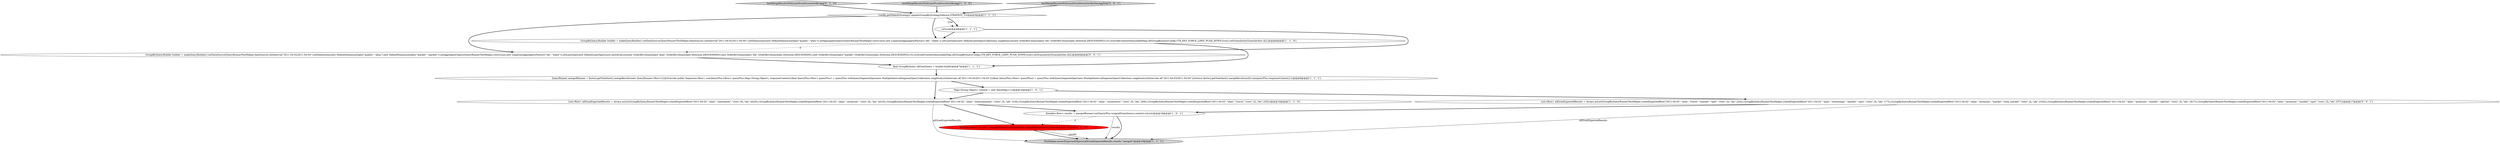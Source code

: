 digraph {
3 [style = filled, label = "final GroupByQuery allGranQuery = builder.build()@@@7@@@['1', '1', '1']", fillcolor = white, shape = ellipse image = "AAA0AAABBB1BBB"];
7 [style = filled, label = "List<Row> allGranExpectedResults = Arrays.asList(GroupByQueryRunnerTestHelper.createExpectedRow(\"2011-04-02\",\"alias\",\"mezzanine\",\"rows\",6L,\"idx\",4420L),GroupByQueryRunnerTestHelper.createExpectedRow(\"2011-04-02\",\"alias\",\"premium\",\"rows\",6L,\"idx\",4416L),GroupByQueryRunnerTestHelper.createExpectedRow(\"2011-04-02\",\"alias\",\"entertainment\",\"rows\",2L,\"idx\",319L),GroupByQueryRunnerTestHelper.createExpectedRow(\"2011-04-02\",\"alias\",\"automotive\",\"rows\",2L,\"idx\",269L),GroupByQueryRunnerTestHelper.createExpectedRow(\"2011-04-02\",\"alias\",\"travel\",\"rows\",2L,\"idx\",243L))@@@16@@@['1', '1', '0']", fillcolor = white, shape = ellipse image = "AAA0AAABBB1BBB"];
6 [style = filled, label = "!config.getDefaultStrategy().equals(GroupByStrategySelector.STRATEGY_V2)@@@3@@@['1', '1', '1']", fillcolor = white, shape = diamond image = "AAA0AAABBB1BBB"];
1 [style = filled, label = "Map<String,Object> context = new HashMap<>()@@@16@@@['1', '0', '1']", fillcolor = white, shape = ellipse image = "AAA0AAABBB1BBB"];
8 [style = filled, label = "return@@@4@@@['1', '1', '1']", fillcolor = white, shape = ellipse image = "AAA0AAABBB1BBB"];
10 [style = filled, label = "testMergeResultsWithLimitPushDownSortByAgg['0', '1', '0']", fillcolor = lightgray, shape = diamond image = "AAA0AAABBB2BBB"];
12 [style = filled, label = "GroupByQuery.Builder builder = makeQueryBuilder().setDataSource(QueryRunnerTestHelper.dataSource).setInterval(\"2011-04-02/2011-04-04\").setDimensions(new DefaultDimensionSpec(\"quality\",\"alias\"),new DefaultDimensionSpec(\"market\",\"market\")).setAggregatorSpecs(QueryRunnerTestHelper.rowsCount,new LongSumAggregatorFactory(\"idx\",\"index\")).setLimitSpec(new DefaultLimitSpec(Lists.newArrayList(new OrderByColumnSpec(\"alias\",OrderByColumnSpec.Direction.DESCENDING),new OrderByColumnSpec(\"idx\",OrderByColumnSpec.Direction.DESCENDING),new OrderByColumnSpec(\"market\",OrderByColumnSpec.Direction.DESCENDING)),5)).overrideContext(ImmutableMap.of(GroupByQueryConfig.CTX_KEY_FORCE_LIMIT_PUSH_DOWN,true)).setGranularity(Granularities.ALL)@@@6@@@['0', '0', '1']", fillcolor = white, shape = ellipse image = "AAA0AAABBB3BBB"];
14 [style = filled, label = "List<Row> allGranExpectedResults = Arrays.asList(GroupByQueryRunnerTestHelper.createExpectedRow(\"2011-04-02\",\"alias\",\"travel\",\"market\",\"spot\",\"rows\",2L,\"idx\",243L),GroupByQueryRunnerTestHelper.createExpectedRow(\"2011-04-02\",\"alias\",\"technology\",\"market\",\"spot\",\"rows\",2L,\"idx\",177L),GroupByQueryRunnerTestHelper.createExpectedRow(\"2011-04-02\",\"alias\",\"premium\",\"market\",\"total_market\",\"rows\",2L,\"idx\",2342L),GroupByQueryRunnerTestHelper.createExpectedRow(\"2011-04-02\",\"alias\",\"premium\",\"market\",\"upfront\",\"rows\",2L,\"idx\",1817L),GroupByQueryRunnerTestHelper.createExpectedRow(\"2011-04-02\",\"alias\",\"premium\",\"market\",\"spot\",\"rows\",2L,\"idx\",257L))@@@17@@@['0', '0', '1']", fillcolor = white, shape = ellipse image = "AAA0AAABBB3BBB"];
9 [style = filled, label = "testMergeResultsWithLimitPushDownSortByAgg['1', '0', '0']", fillcolor = lightgray, shape = diamond image = "AAA0AAABBB1BBB"];
0 [style = filled, label = "Iterable<Row> results = mergedRunner.run(QueryPlus.wrap(allGranQuery),context).toList()@@@18@@@['1', '0', '1']", fillcolor = white, shape = ellipse image = "AAA0AAABBB1BBB"];
5 [style = filled, label = "TestHelper.assertExpectedObjects(allGranExpectedResults,results,\"merged\")@@@19@@@['1', '1', '1']", fillcolor = lightgray, shape = ellipse image = "AAA0AAABBB1BBB"];
4 [style = filled, label = "QueryRunner mergedRunner = factory.getToolchest().mergeResults(new QueryRunner<Row>(){@Override public Sequence<Row> run(QueryPlus<Row> queryPlus,Map<String,Object> responseContext){final QueryPlus<Row> queryPlus1 = queryPlus.withQuerySegmentSpec(new MultipleIntervalSegmentSpec(Collections.singletonList(Intervals.of(\"2011-04-02/2011-04-03\"))))final QueryPlus<Row> queryPlus2 = queryPlus.withQuerySegmentSpec(new MultipleIntervalSegmentSpec(Collections.singletonList(Intervals.of(\"2011-04-03/2011-04-04\"))))return factory.getToolchest().mergeResults(null).run(queryPlus,responseContext)}})@@@8@@@['1', '1', '1']", fillcolor = white, shape = ellipse image = "AAA0AAABBB1BBB"];
2 [style = filled, label = "GroupByQuery.Builder builder = makeQueryBuilder().setDataSource(QueryRunnerTestHelper.dataSource).setInterval(\"2011-04-02/2011-04-04\").setDimensions(new DefaultDimensionSpec(\"quality\",\"alias\")).setAggregatorSpecs(QueryRunnerTestHelper.rowsCount,new LongSumAggregatorFactory(\"idx\",\"index\")).setLimitSpec(new DefaultLimitSpec(Collections.singletonList(new OrderByColumnSpec(\"idx\",OrderByColumnSpec.Direction.DESCENDING)),5)).overrideContext(ImmutableMap.of(GroupByQueryConfig.CTX_KEY_FORCE_LIMIT_PUSH_DOWN,true)).setGranularity(Granularities.ALL)@@@6@@@['1', '1', '0']", fillcolor = white, shape = ellipse image = "AAA0AAABBB1BBB"];
13 [style = filled, label = "testMergeResultsWithLimitPushDownSortByDimAggDim['0', '0', '1']", fillcolor = lightgray, shape = diamond image = "AAA0AAABBB3BBB"];
11 [style = filled, label = "Iterable<Row> results = mergedRunner.run(QueryPlus.wrap(allGranQuery)).toList()@@@17@@@['0', '1', '0']", fillcolor = red, shape = ellipse image = "AAA1AAABBB2BBB"];
7->11 [style = bold, label=""];
0->5 [style = solid, label="results"];
2->3 [style = bold, label=""];
7->0 [style = bold, label=""];
0->11 [style = dashed, label="0"];
3->4 [style = bold, label=""];
1->7 [style = bold, label=""];
10->6 [style = bold, label=""];
4->7 [style = bold, label=""];
9->6 [style = bold, label=""];
6->2 [style = bold, label=""];
2->12 [style = dashed, label="0"];
11->5 [style = bold, label=""];
14->0 [style = bold, label=""];
8->2 [style = bold, label=""];
6->8 [style = dotted, label="true"];
6->8 [style = bold, label=""];
11->5 [style = solid, label="results"];
1->14 [style = bold, label=""];
4->1 [style = bold, label=""];
12->3 [style = bold, label=""];
13->6 [style = bold, label=""];
14->5 [style = solid, label="allGranExpectedResults"];
7->5 [style = solid, label="allGranExpectedResults"];
8->12 [style = bold, label=""];
0->5 [style = bold, label=""];
6->12 [style = bold, label=""];
}
